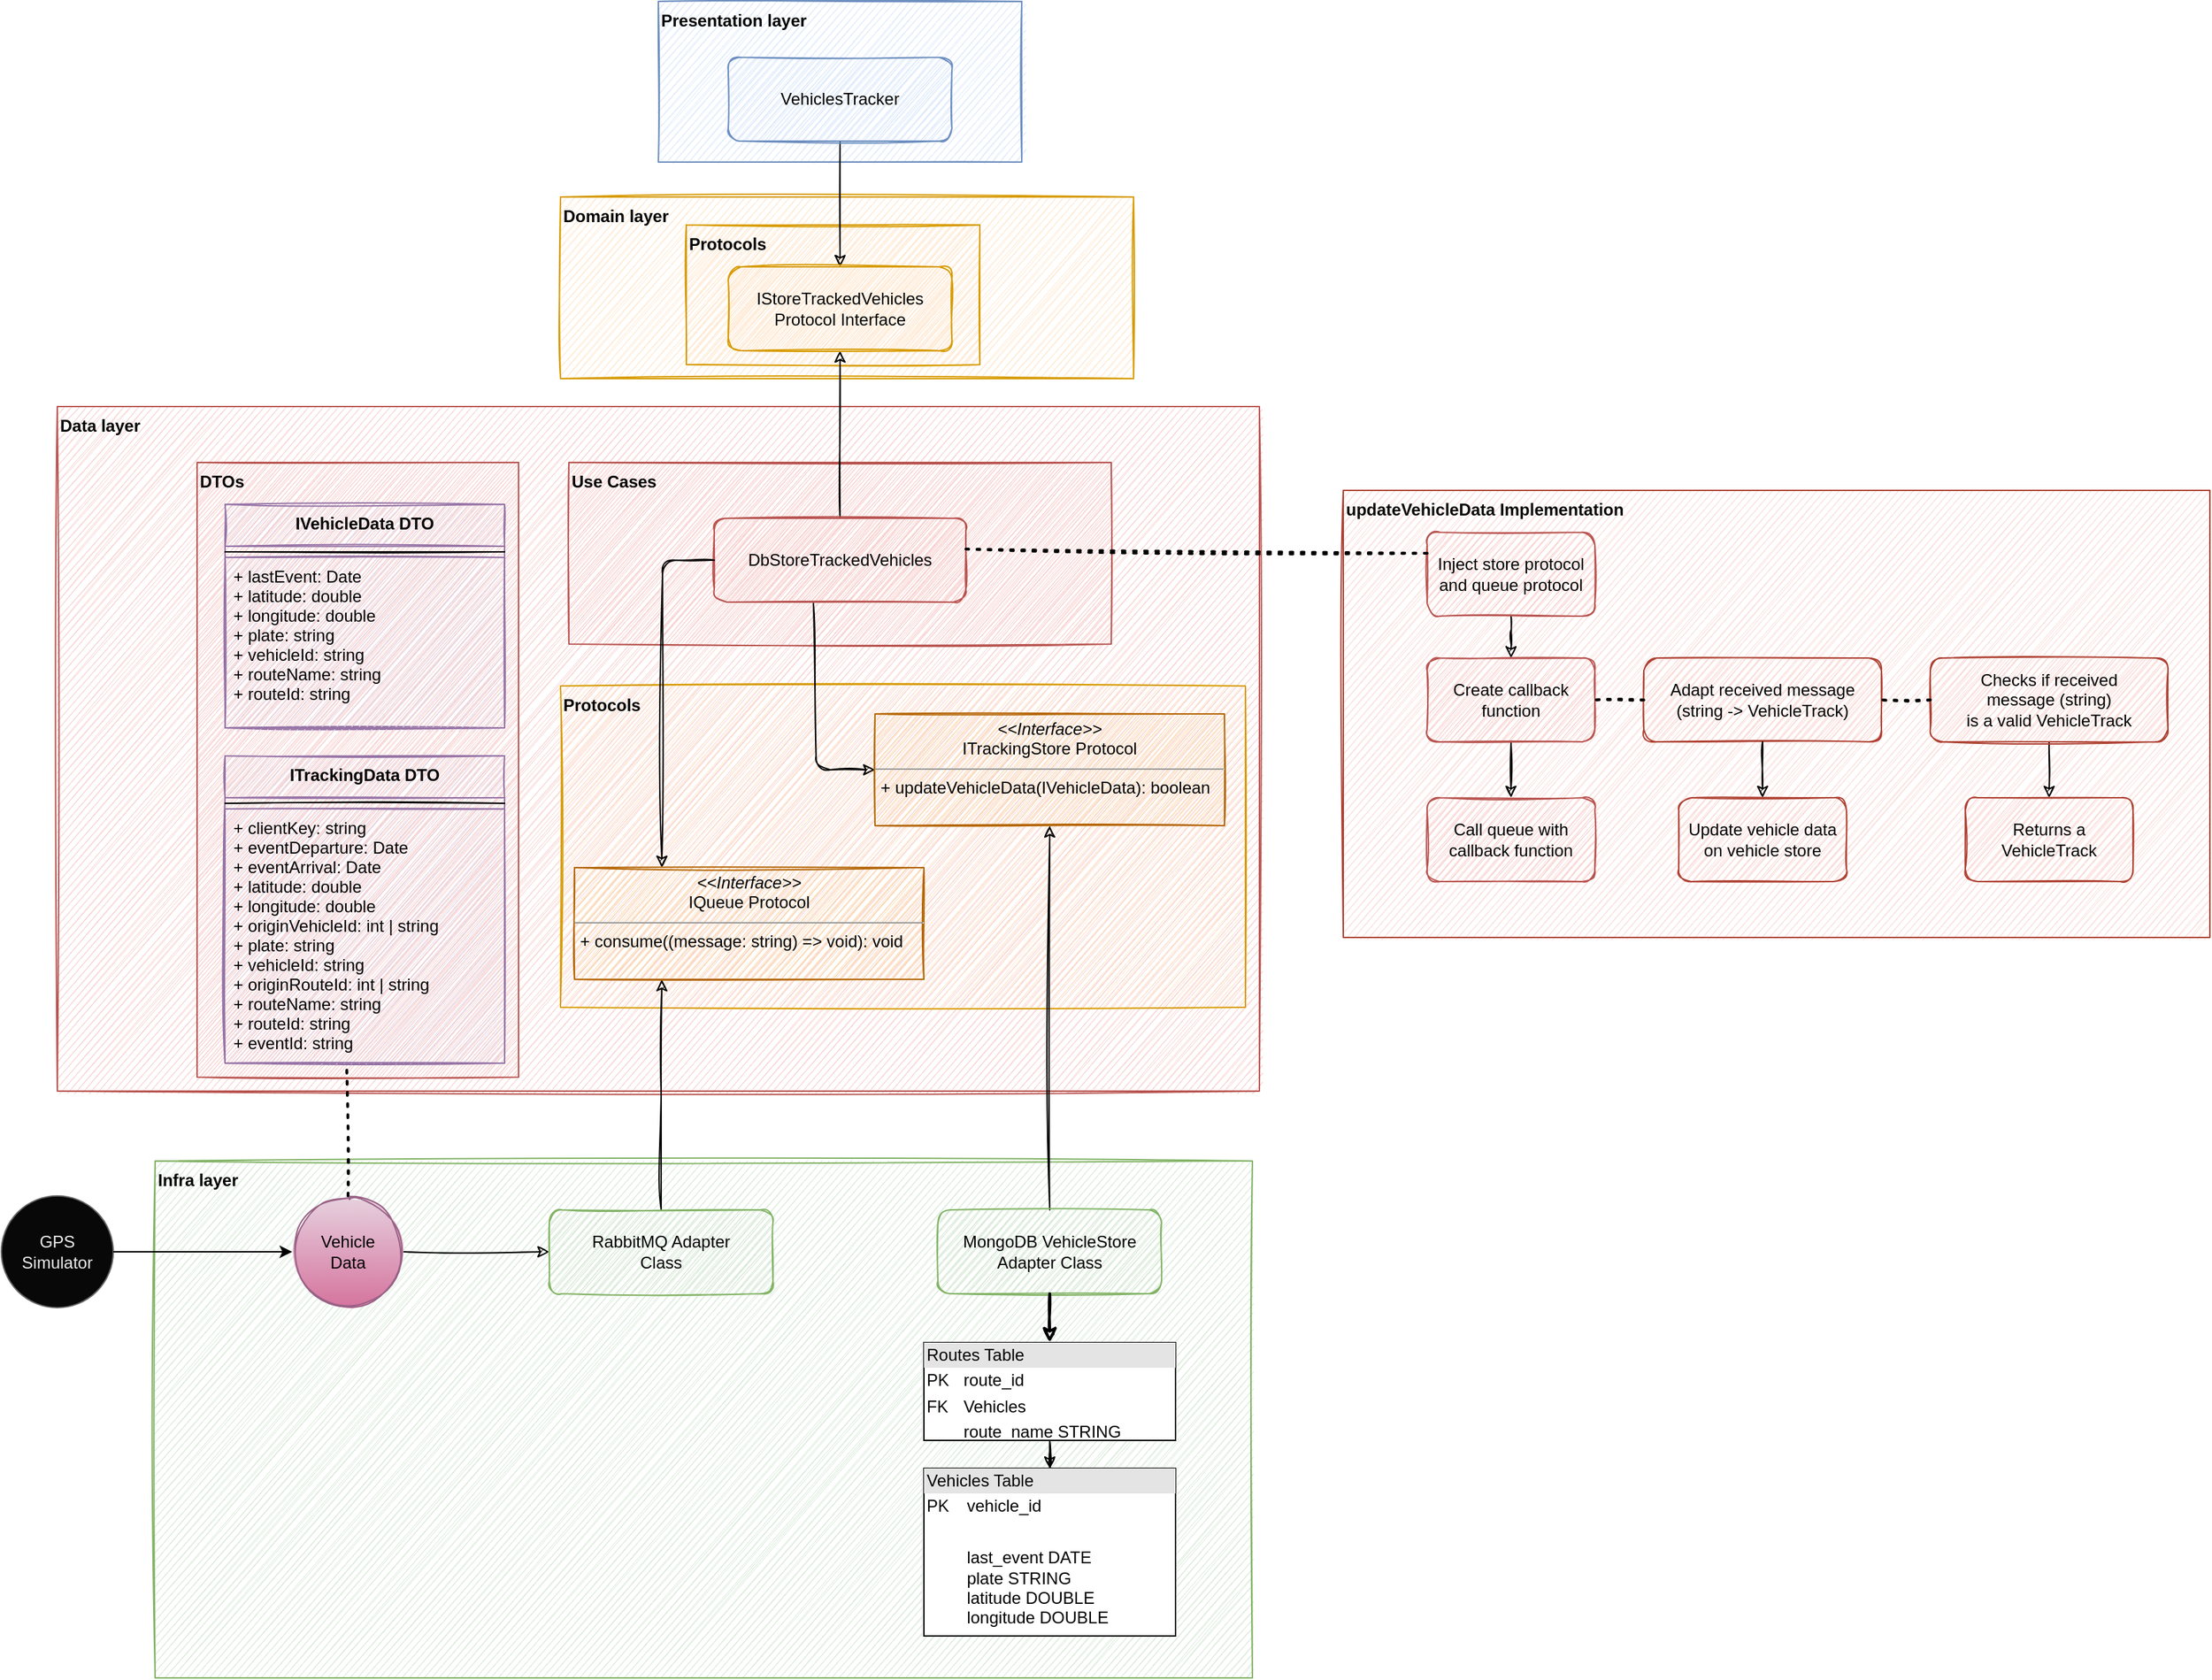 <mxfile version="14.7.0" type="device"><diagram id="qqTgXX-lod0N1JQr6lEf" name="Page-1"><mxGraphModel dx="1720" dy="1589" grid="1" gridSize="10" guides="1" tooltips="1" connect="1" arrows="1" fold="1" page="1" pageScale="1" pageWidth="850" pageHeight="1100" math="0" shadow="0"><root><mxCell id="0"/><mxCell id="1" parent="0"/><mxCell id="cQD6-N8akfwKFiLABVhh-20" value="Data layer" style="rounded=0;whiteSpace=wrap;html=1;align=left;verticalAlign=top;sketch=1;fillColor=#f8cecc;strokeColor=#b85450;fontStyle=1" parent="1" vertex="1"><mxGeometry x="-110" y="280" width="860" height="490" as="geometry"/></mxCell><mxCell id="rgnQBhgoGvrIH3yjFuKd-4" value="Use Cases" style="rounded=0;whiteSpace=wrap;html=1;align=left;verticalAlign=top;sketch=1;fillColor=#f8cecc;strokeColor=#b85450;fontStyle=1" parent="1" vertex="1"><mxGeometry x="256" y="320" width="388" height="130" as="geometry"/></mxCell><mxCell id="rgnQBhgoGvrIH3yjFuKd-3" value="Protocols" style="rounded=0;whiteSpace=wrap;html=1;align=left;verticalAlign=top;sketch=1;fillColor=#ffe6cc;strokeColor=#d79b00;fontStyle=1" parent="1" vertex="1"><mxGeometry x="250" y="480" width="490" height="230" as="geometry"/></mxCell><mxCell id="rgnQBhgoGvrIH3yjFuKd-2" value="DTOs" style="rounded=0;whiteSpace=wrap;html=1;align=left;verticalAlign=top;sketch=1;fillColor=#f8cecc;strokeColor=#b85450;fontStyle=1" parent="1" vertex="1"><mxGeometry x="-10" y="320" width="230" height="440" as="geometry"/></mxCell><mxCell id="cQD6-N8akfwKFiLABVhh-22" value="Domain layer" style="rounded=0;whiteSpace=wrap;html=1;align=left;verticalAlign=top;sketch=1;fillColor=#ffe6cc;strokeColor=#d79b00;fontStyle=1" parent="1" vertex="1"><mxGeometry x="250" y="130" width="410" height="130" as="geometry"/></mxCell><mxCell id="rgnQBhgoGvrIH3yjFuKd-1" value="Protocols&lt;br&gt;" style="rounded=0;whiteSpace=wrap;html=1;align=left;verticalAlign=top;sketch=1;fillColor=#ffe6cc;strokeColor=#d79b00;fontStyle=1" parent="1" vertex="1"><mxGeometry x="340" y="150" width="210" height="100" as="geometry"/></mxCell><mxCell id="cQD6-N8akfwKFiLABVhh-41" value="&lt;span style=&quot;color: rgb(8 , 8 , 8)&quot;&gt;updateVehicleData Implementation&lt;/span&gt;" style="rounded=0;whiteSpace=wrap;html=1;align=left;verticalAlign=top;sketch=1;fillColor=#fad9d5;strokeColor=#ae4132;fontStyle=1" parent="1" vertex="1"><mxGeometry x="810" y="340" width="620" height="320" as="geometry"/></mxCell><mxCell id="cQD6-N8akfwKFiLABVhh-24" value="Infra layer" style="rounded=0;whiteSpace=wrap;html=1;align=left;verticalAlign=top;sketch=1;fillColor=#d5e8d4;strokeColor=#82b366;fontStyle=1" parent="1" vertex="1"><mxGeometry x="-40" y="820" width="785" height="370" as="geometry"/></mxCell><mxCell id="cQD6-N8akfwKFiLABVhh-23" value="Presentation layer" style="rounded=0;whiteSpace=wrap;html=1;align=left;verticalAlign=top;sketch=1;fillColor=#dae8fc;strokeColor=#6c8ebf;fontStyle=1" parent="1" vertex="1"><mxGeometry x="320" y="-10" width="260" height="115" as="geometry"/></mxCell><mxCell id="cQD6-N8akfwKFiLABVhh-1" value="ITrackingData DTO" style="swimlane;fontStyle=1;align=center;verticalAlign=top;childLayout=stackLayout;horizontal=1;startSize=30;horizontalStack=0;resizeParent=1;resizeParentMax=0;resizeLast=0;collapsible=1;marginBottom=0;direction=east;sketch=1;fillColor=#e1d5e7;strokeColor=#9673a6;" parent="1" vertex="1"><mxGeometry x="10" y="530" width="200" height="220" as="geometry"><mxRectangle x="280" y="260" width="110" height="26" as="alternateBounds"/></mxGeometry></mxCell><mxCell id="cQD6-N8akfwKFiLABVhh-3" value="" style="line;strokeWidth=1;fillColor=none;align=left;verticalAlign=middle;spacingTop=-1;spacingLeft=3;spacingRight=3;rotatable=0;labelPosition=right;points=[];portConstraint=eastwest;sketch=1;" parent="cQD6-N8akfwKFiLABVhh-1" vertex="1"><mxGeometry y="30" width="200" height="8" as="geometry"/></mxCell><mxCell id="cQD6-N8akfwKFiLABVhh-2" value="+ clientKey: string&#10;+ eventDeparture: Date&#10;+ eventArrival: Date&#10;+ latitude: double&#10;+ longitude: double&#10;+ originVehicleId: int | string&#10;+ plate: string&#10;+ vehicleId: string&#10;+ originRouteId: int | string&#10;+ routeName: string&#10;+ routeId: string&#10;+ eventId: string" style="text;strokeColor=#9673a6;fillColor=#e1d5e7;align=left;verticalAlign=top;spacingLeft=4;spacingRight=4;overflow=hidden;rotatable=0;points=[[0,0.5],[1,0.5]];portConstraint=eastwest;sketch=1;" parent="cQD6-N8akfwKFiLABVhh-1" vertex="1"><mxGeometry y="38" width="200" height="182" as="geometry"/></mxCell><mxCell id="cQD6-N8akfwKFiLABVhh-14" value="" style="edgeStyle=orthogonalEdgeStyle;rounded=0;orthogonalLoop=1;jettySize=auto;html=1;sketch=1;" parent="1" source="cQD6-N8akfwKFiLABVhh-7" target="cQD6-N8akfwKFiLABVhh-13" edge="1"><mxGeometry relative="1" as="geometry"/></mxCell><mxCell id="cQD6-N8akfwKFiLABVhh-7" value="VehiclesTracker" style="rounded=1;whiteSpace=wrap;html=1;sketch=1;fillColor=#dae8fc;strokeColor=#6c8ebf;" parent="1" vertex="1"><mxGeometry x="370" y="30" width="160" height="60" as="geometry"/></mxCell><mxCell id="cQD6-N8akfwKFiLABVhh-15" value="" style="edgeStyle=orthogonalEdgeStyle;rounded=0;orthogonalLoop=1;jettySize=auto;html=1;sketch=1;" parent="1" source="cQD6-N8akfwKFiLABVhh-8" target="cQD6-N8akfwKFiLABVhh-13" edge="1"><mxGeometry relative="1" as="geometry"/></mxCell><mxCell id="cQD6-N8akfwKFiLABVhh-8" value="DbStoreTrackedVehicles" style="rounded=1;whiteSpace=wrap;html=1;sketch=1;fillColor=#f8cecc;strokeColor=#b85450;" parent="1" vertex="1"><mxGeometry x="360" y="360" width="180" height="60" as="geometry"/></mxCell><mxCell id="cQD6-N8akfwKFiLABVhh-18" value="" style="edgeStyle=orthogonalEdgeStyle;rounded=0;orthogonalLoop=1;jettySize=auto;html=1;sketch=1;entryX=0.5;entryY=1;entryDx=0;entryDy=0;" parent="1" source="cQD6-N8akfwKFiLABVhh-9" target="cQD6-N8akfwKFiLABVhh-53" edge="1"><mxGeometry relative="1" as="geometry"/></mxCell><mxCell id="cQD6-N8akfwKFiLABVhh-9" value="MongoDB VehicleStore Adapter Class" style="rounded=1;whiteSpace=wrap;html=1;sketch=1;fillColor=#d5e8d4;strokeColor=#82b366;" parent="1" vertex="1"><mxGeometry x="520" y="855" width="160" height="60" as="geometry"/></mxCell><mxCell id="cQD6-N8akfwKFiLABVhh-19" value="" style="edgeStyle=orthogonalEdgeStyle;rounded=0;orthogonalLoop=1;jettySize=auto;html=1;sketch=1;entryX=0.25;entryY=1;entryDx=0;entryDy=0;" parent="1" source="cQD6-N8akfwKFiLABVhh-10" target="cQD6-N8akfwKFiLABVhh-68" edge="1"><mxGeometry relative="1" as="geometry"/></mxCell><mxCell id="cQD6-N8akfwKFiLABVhh-10" value="RabbitMQ Adapter&lt;br&gt;Class" style="rounded=1;whiteSpace=wrap;html=1;sketch=1;fillColor=#d5e8d4;strokeColor=#82b366;" parent="1" vertex="1"><mxGeometry x="242" y="855" width="160" height="60" as="geometry"/></mxCell><mxCell id="cQD6-N8akfwKFiLABVhh-13" value="IStoreTrackedVehicles&lt;br&gt;Protocol Interface" style="rounded=1;whiteSpace=wrap;html=1;sketch=1;fillColor=#ffe6cc;strokeColor=#d79b00;" parent="1" vertex="1"><mxGeometry x="370" y="180" width="160" height="60" as="geometry"/></mxCell><mxCell id="cQD6-N8akfwKFiLABVhh-16" value="" style="endArrow=classic;html=1;exitX=0.394;exitY=1.017;exitDx=0;exitDy=0;entryX=0;entryY=0.5;entryDx=0;entryDy=0;exitPerimeter=0;sketch=1;" parent="1" source="cQD6-N8akfwKFiLABVhh-8" target="cQD6-N8akfwKFiLABVhh-53" edge="1"><mxGeometry width="50" height="50" relative="1" as="geometry"><mxPoint x="310" y="480" as="sourcePoint"/><mxPoint x="360" y="430" as="targetPoint"/><Array as="points"><mxPoint x="433" y="540"/></Array></mxGeometry></mxCell><mxCell id="cQD6-N8akfwKFiLABVhh-17" value="" style="endArrow=classic;html=1;exitX=0;exitY=0.5;exitDx=0;exitDy=0;entryX=0.25;entryY=0;entryDx=0;entryDy=0;sketch=1;" parent="1" source="cQD6-N8akfwKFiLABVhh-8" target="cQD6-N8akfwKFiLABVhh-68" edge="1"><mxGeometry width="50" height="50" relative="1" as="geometry"><mxPoint x="380" y="440" as="sourcePoint"/><mxPoint x="330" y="500" as="targetPoint"/><Array as="points"><mxPoint x="323" y="390"/></Array></mxGeometry></mxCell><mxCell id="cQD6-N8akfwKFiLABVhh-25" value="Vehicle&lt;br&gt;Data" style="ellipse;whiteSpace=wrap;html=1;aspect=fixed;sketch=1;fillColor=#e6d0de;strokeColor=#996185;gradientColor=#d5739d;" parent="1" vertex="1"><mxGeometry x="58" y="845" width="80" height="80" as="geometry"/></mxCell><mxCell id="cQD6-N8akfwKFiLABVhh-27" value="" style="endArrow=none;dashed=1;html=1;dashPattern=1 3;strokeWidth=2;entryX=0.435;entryY=1.008;entryDx=0;entryDy=0;entryPerimeter=0;exitX=0.5;exitY=0;exitDx=0;exitDy=0;sketch=1;" parent="1" source="cQD6-N8akfwKFiLABVhh-25" target="cQD6-N8akfwKFiLABVhh-2" edge="1"><mxGeometry width="50" height="50" relative="1" as="geometry"><mxPoint x="60" y="440" as="sourcePoint"/><mxPoint x="110" y="390" as="targetPoint"/></mxGeometry></mxCell><mxCell id="cQD6-N8akfwKFiLABVhh-28" value="" style="endArrow=classic;html=1;exitX=1;exitY=0.5;exitDx=0;exitDy=0;sketch=1;entryX=0;entryY=0.5;entryDx=0;entryDy=0;" parent="1" source="cQD6-N8akfwKFiLABVhh-25" target="cQD6-N8akfwKFiLABVhh-10" edge="1"><mxGeometry width="50" height="50" relative="1" as="geometry"><mxPoint x="310" y="570" as="sourcePoint"/><mxPoint x="370" y="590" as="targetPoint"/><Array as="points"/></mxGeometry></mxCell><mxCell id="cQD6-N8akfwKFiLABVhh-34" value="" style="edgeStyle=orthogonalEdgeStyle;rounded=0;orthogonalLoop=1;jettySize=auto;html=1;entryX=0.5;entryY=0;entryDx=0;entryDy=0;sketch=1;" parent="1" source="cQD6-N8akfwKFiLABVhh-29" target="cQD6-N8akfwKFiLABVhh-30" edge="1"><mxGeometry relative="1" as="geometry"/></mxCell><mxCell id="cQD6-N8akfwKFiLABVhh-29" value="Inject store protocol and queue protocol" style="rounded=1;whiteSpace=wrap;html=1;sketch=1;fillColor=#f8cecc;strokeColor=#b85450;" parent="1" vertex="1"><mxGeometry x="870" y="370" width="120" height="60" as="geometry"/></mxCell><mxCell id="cQD6-N8akfwKFiLABVhh-35" value="" style="edgeStyle=orthogonalEdgeStyle;rounded=0;orthogonalLoop=1;jettySize=auto;html=1;sketch=1;" parent="1" source="cQD6-N8akfwKFiLABVhh-30" target="cQD6-N8akfwKFiLABVhh-31" edge="1"><mxGeometry relative="1" as="geometry"/></mxCell><mxCell id="cQD6-N8akfwKFiLABVhh-30" value="Create callback function" style="rounded=1;whiteSpace=wrap;html=1;sketch=1;fillColor=#f8cecc;strokeColor=#b85450;" parent="1" vertex="1"><mxGeometry x="870" y="460" width="120" height="60" as="geometry"/></mxCell><mxCell id="cQD6-N8akfwKFiLABVhh-31" value="Call queue with callback function" style="rounded=1;whiteSpace=wrap;html=1;sketch=1;fillColor=#f8cecc;strokeColor=#b85450;" parent="1" vertex="1"><mxGeometry x="870" y="560" width="120" height="60" as="geometry"/></mxCell><mxCell id="cQD6-N8akfwKFiLABVhh-32" value="Adapt received message &lt;br&gt;(string -&amp;gt; VehicleTrack)" style="rounded=1;whiteSpace=wrap;html=1;sketch=1;fillColor=#fad9d5;strokeColor=#ae4132;" parent="1" vertex="1"><mxGeometry x="1025" y="460" width="170" height="60" as="geometry"/></mxCell><mxCell id="cQD6-N8akfwKFiLABVhh-33" value="Update vehicle data&lt;br&gt;on vehicle store" style="rounded=1;whiteSpace=wrap;html=1;sketch=1;fillColor=#fad9d5;strokeColor=#ae4132;" parent="1" vertex="1"><mxGeometry x="1050" y="560" width="120" height="60" as="geometry"/></mxCell><mxCell id="cQD6-N8akfwKFiLABVhh-38" value="" style="endArrow=none;dashed=1;html=1;dashPattern=1 3;strokeWidth=2;exitX=0;exitY=0.5;exitDx=0;exitDy=0;entryX=1;entryY=0.5;entryDx=0;entryDy=0;sketch=1;" parent="1" source="cQD6-N8akfwKFiLABVhh-32" target="cQD6-N8akfwKFiLABVhh-30" edge="1"><mxGeometry width="50" height="50" relative="1" as="geometry"><mxPoint x="560" y="570" as="sourcePoint"/><mxPoint x="610" y="520" as="targetPoint"/></mxGeometry></mxCell><mxCell id="cQD6-N8akfwKFiLABVhh-40" value="" style="endArrow=classic;html=1;exitX=0.5;exitY=1;exitDx=0;exitDy=0;entryX=0.5;entryY=0;entryDx=0;entryDy=0;sketch=1;" parent="1" source="cQD6-N8akfwKFiLABVhh-32" target="cQD6-N8akfwKFiLABVhh-33" edge="1"><mxGeometry width="50" height="50" relative="1" as="geometry"><mxPoint x="560" y="570" as="sourcePoint"/><mxPoint x="610" y="520" as="targetPoint"/></mxGeometry></mxCell><mxCell id="cQD6-N8akfwKFiLABVhh-42" value="" style="endArrow=none;dashed=1;html=1;dashPattern=1 3;strokeWidth=2;exitX=1;exitY=0.367;exitDx=0;exitDy=0;entryX=0;entryY=0.25;entryDx=0;entryDy=0;exitPerimeter=0;sketch=1;" parent="1" source="cQD6-N8akfwKFiLABVhh-8" target="cQD6-N8akfwKFiLABVhh-29" edge="1"><mxGeometry width="50" height="50" relative="1" as="geometry"><mxPoint x="530" y="500" as="sourcePoint"/><mxPoint x="580" y="450" as="targetPoint"/></mxGeometry></mxCell><mxCell id="cQD6-N8akfwKFiLABVhh-48" value="" style="edgeStyle=orthogonalEdgeStyle;rounded=0;sketch=1;orthogonalLoop=1;jettySize=auto;html=1;startArrow=none;startFill=0;endArrow=classic;endFill=1;" parent="1" source="cQD6-N8akfwKFiLABVhh-43" target="cQD6-N8akfwKFiLABVhh-44" edge="1"><mxGeometry relative="1" as="geometry"/></mxCell><mxCell id="cQD6-N8akfwKFiLABVhh-43" value="&lt;div style=&quot;box-sizing: border-box ; width: 100% ; background: #e4e4e4 ; padding: 2px&quot;&gt;Routes Table&lt;/div&gt;&lt;table style=&quot;width: 100% ; font-size: 1em&quot; cellpadding=&quot;2&quot; cellspacing=&quot;0&quot;&gt;&lt;tbody&gt;&lt;tr&gt;&lt;td&gt;PK&lt;/td&gt;&lt;td&gt;route_id&lt;/td&gt;&lt;/tr&gt;&lt;tr&gt;&lt;td&gt;FK&lt;/td&gt;&lt;td&gt;Vehicles&lt;/td&gt;&lt;/tr&gt;&lt;tr&gt;&lt;td&gt;&lt;/td&gt;&lt;td&gt;route_name STRING&lt;/td&gt;&lt;/tr&gt;&lt;/tbody&gt;&lt;/table&gt;" style="verticalAlign=top;align=left;overflow=fill;html=1;" parent="1" vertex="1"><mxGeometry x="510" y="950" width="180" height="70" as="geometry"/></mxCell><mxCell id="cQD6-N8akfwKFiLABVhh-44" value="&lt;div style=&quot;box-sizing: border-box ; width: 100% ; background: #e4e4e4 ; padding: 2px&quot;&gt;Vehicles Table&lt;/div&gt;&lt;table style=&quot;width: 100% ; font-size: 1em&quot; cellpadding=&quot;2&quot; cellspacing=&quot;0&quot;&gt;&lt;tbody&gt;&lt;tr&gt;&lt;td&gt;PK&lt;/td&gt;&lt;td&gt;vehicle_id&lt;/td&gt;&lt;/tr&gt;&lt;tr&gt;&lt;td&gt;&lt;br&gt;&lt;/td&gt;&lt;td&gt;&lt;br&gt;&lt;/td&gt;&lt;/tr&gt;&lt;tr&gt;&lt;td&gt;&lt;br&gt;&lt;/td&gt;&lt;td&gt;last_event DATE&lt;br&gt;plate STRING&lt;br&gt;latitude DOUBLE&lt;br&gt;longitude DOUBLE&lt;/td&gt;&lt;/tr&gt;&lt;/tbody&gt;&lt;/table&gt;" style="verticalAlign=top;align=left;overflow=fill;html=1;" parent="1" vertex="1"><mxGeometry x="510" y="1040" width="180" height="120" as="geometry"/></mxCell><mxCell id="cQD6-N8akfwKFiLABVhh-50" value="" style="endArrow=none;html=1;strokeWidth=2;entryX=0.5;entryY=1;entryDx=0;entryDy=0;exitX=0.5;exitY=0;exitDx=0;exitDy=0;endFill=0;startArrow=classic;startFill=1;sketch=1;" parent="1" source="cQD6-N8akfwKFiLABVhh-43" target="cQD6-N8akfwKFiLABVhh-9" edge="1"><mxGeometry width="50" height="50" relative="1" as="geometry"><mxPoint x="390" y="1170" as="sourcePoint"/><mxPoint x="440" y="1120" as="targetPoint"/><Array as="points"/></mxGeometry></mxCell><mxCell id="cQD6-N8akfwKFiLABVhh-51" value="GPS&lt;br&gt;Simulator" style="ellipse;whiteSpace=wrap;html=1;aspect=fixed;strokeColor=#666666;fillColor=#080808;fontColor=#EDEDED;" parent="1" vertex="1"><mxGeometry x="-150" y="845" width="80" height="80" as="geometry"/></mxCell><mxCell id="cQD6-N8akfwKFiLABVhh-52" value="" style="endArrow=classic;html=1;exitX=1;exitY=0.5;exitDx=0;exitDy=0;entryX=0;entryY=0.5;entryDx=0;entryDy=0;" parent="1" source="cQD6-N8akfwKFiLABVhh-51" target="cQD6-N8akfwKFiLABVhh-25" edge="1"><mxGeometry width="50" height="50" relative="1" as="geometry"><mxPoint x="30" y="810" as="sourcePoint"/><mxPoint x="80" y="760" as="targetPoint"/></mxGeometry></mxCell><mxCell id="cQD6-N8akfwKFiLABVhh-53" value="&lt;p style=&quot;margin: 0px ; margin-top: 4px ; text-align: center&quot;&gt;&lt;i&gt;&amp;lt;&amp;lt;Interface&amp;gt;&amp;gt;&lt;/i&gt;&lt;br&gt;&lt;span&gt;ITrackingStore Protocol&lt;/span&gt;&lt;br&gt;&lt;/p&gt;&lt;hr size=&quot;1&quot;&gt;&lt;p style=&quot;margin: 0px ; margin-left: 4px&quot;&gt;&lt;span&gt;+ updateVehicleData(IVehicleData): boolean&lt;/span&gt;&lt;/p&gt;&lt;p style=&quot;margin: 0px ; margin-left: 4px&quot;&gt;&lt;br&gt;&lt;/p&gt;" style="verticalAlign=top;align=left;overflow=fill;fontSize=12;fontFamily=Helvetica;html=1;fillColor=#fad7ac;strokeColor=#b46504;sketch=1;" parent="1" vertex="1"><mxGeometry x="475" y="500" width="250" height="80" as="geometry"/></mxCell><mxCell id="cQD6-N8akfwKFiLABVhh-55" value="IVehicleData DTO" style="swimlane;fontStyle=1;align=center;verticalAlign=top;childLayout=stackLayout;horizontal=1;startSize=30;horizontalStack=0;resizeParent=1;resizeParentMax=0;resizeLast=0;collapsible=1;marginBottom=0;direction=east;sketch=1;fillColor=#e1d5e7;strokeColor=#9673a6;" parent="1" vertex="1"><mxGeometry x="10" y="350" width="200" height="160" as="geometry"><mxRectangle x="280" y="260" width="110" height="26" as="alternateBounds"/></mxGeometry></mxCell><mxCell id="cQD6-N8akfwKFiLABVhh-56" value="" style="line;strokeWidth=1;fillColor=none;align=left;verticalAlign=middle;spacingTop=-1;spacingLeft=3;spacingRight=3;rotatable=0;labelPosition=right;points=[];portConstraint=eastwest;sketch=1;" parent="cQD6-N8akfwKFiLABVhh-55" vertex="1"><mxGeometry y="30" width="200" height="8" as="geometry"/></mxCell><mxCell id="cQD6-N8akfwKFiLABVhh-57" value="+ lastEvent: Date&#10;+ latitude: double&#10;+ longitude: double&#10;+ plate: string&#10;+ vehicleId: string&#10;+ routeName: string&#10;+ routeId: string" style="text;strokeColor=#9673a6;fillColor=#e1d5e7;align=left;verticalAlign=top;spacingLeft=4;spacingRight=4;overflow=hidden;rotatable=0;points=[[0,0.5],[1,0.5]];portConstraint=eastwest;sketch=1;" parent="cQD6-N8akfwKFiLABVhh-55" vertex="1"><mxGeometry y="38" width="200" height="122" as="geometry"/></mxCell><mxCell id="cQD6-N8akfwKFiLABVhh-67" value="" style="edgeStyle=orthogonalEdgeStyle;rounded=0;sketch=1;orthogonalLoop=1;jettySize=auto;html=1;fontColor=#080808;startArrow=none;startFill=0;endArrow=classic;endFill=1;" parent="1" source="cQD6-N8akfwKFiLABVhh-62" target="cQD6-N8akfwKFiLABVhh-65" edge="1"><mxGeometry relative="1" as="geometry"/></mxCell><mxCell id="cQD6-N8akfwKFiLABVhh-62" value="Checks if received &lt;br&gt;message (string) &lt;br&gt;is a valid VehicleTrack" style="rounded=1;whiteSpace=wrap;html=1;sketch=1;fillColor=#fad9d5;strokeColor=#ae4132;" parent="1" vertex="1"><mxGeometry x="1230" y="460" width="170" height="60" as="geometry"/></mxCell><mxCell id="cQD6-N8akfwKFiLABVhh-64" value="" style="endArrow=none;dashed=1;html=1;dashPattern=1 3;strokeWidth=2;exitX=0;exitY=0.5;exitDx=0;exitDy=0;entryX=1;entryY=0.5;entryDx=0;entryDy=0;sketch=1;" parent="1" source="cQD6-N8akfwKFiLABVhh-62" target="cQD6-N8akfwKFiLABVhh-32" edge="1"><mxGeometry width="50" height="50" relative="1" as="geometry"><mxPoint x="1035" y="500" as="sourcePoint"/><mxPoint x="1000" y="500" as="targetPoint"/></mxGeometry></mxCell><mxCell id="cQD6-N8akfwKFiLABVhh-65" value="Returns a&lt;br&gt;VehicleTrack" style="rounded=1;whiteSpace=wrap;html=1;sketch=1;fillColor=#fad9d5;strokeColor=#ae4132;" parent="1" vertex="1"><mxGeometry x="1255" y="560" width="120" height="60" as="geometry"/></mxCell><mxCell id="cQD6-N8akfwKFiLABVhh-68" value="&lt;p style=&quot;margin: 0px ; margin-top: 4px ; text-align: center&quot;&gt;&lt;i&gt;&amp;lt;&amp;lt;Interface&amp;gt;&amp;gt;&lt;/i&gt;&lt;br&gt;&lt;span&gt;IQueue Protocol&lt;/span&gt;&lt;br&gt;&lt;/p&gt;&lt;hr size=&quot;1&quot;&gt;&lt;p style=&quot;margin: 0px ; margin-left: 4px&quot;&gt;&lt;span&gt;+ consume((message: string) =&amp;gt; void): void&lt;/span&gt;&lt;/p&gt;&lt;p style=&quot;margin: 0px ; margin-left: 4px&quot;&gt;&lt;br&gt;&lt;/p&gt;" style="verticalAlign=top;align=left;overflow=fill;fontSize=12;fontFamily=Helvetica;html=1;fillColor=#fad7ac;strokeColor=#b46504;sketch=1;" parent="1" vertex="1"><mxGeometry x="260" y="610" width="250" height="80" as="geometry"/></mxCell></root></mxGraphModel></diagram></mxfile>